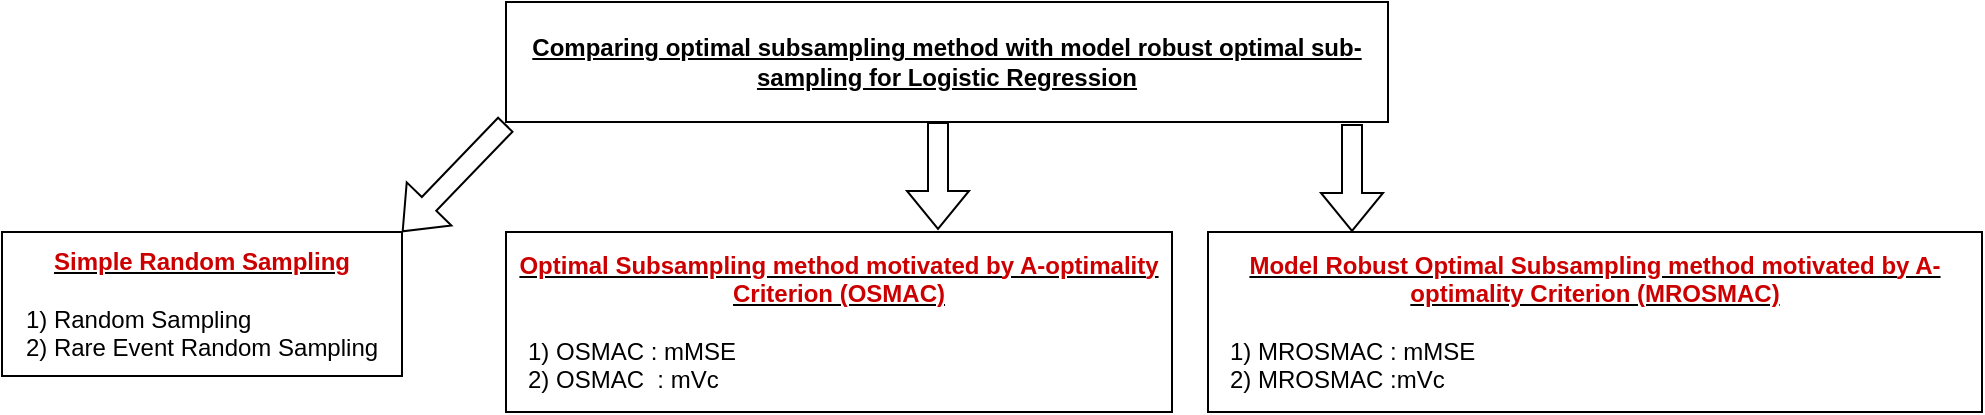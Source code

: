 <mxfile version="20.0.4" type="device"><diagram id="JbnJ6Xl9RPzDaS_A_YJM" name="Page-1"><mxGraphModel dx="1422" dy="758" grid="1" gridSize="9" guides="1" tooltips="1" connect="1" arrows="1" fold="1" page="1" pageScale="1" pageWidth="1100" pageHeight="850" math="0" shadow="0"><root><mxCell id="0"/><mxCell id="1" parent="0"/><mxCell id="grzmtZMT1teoKbauuGFN-1" value="&lt;div&gt;&lt;span&gt;&lt;u&gt;&lt;b&gt;&lt;font color=&quot;#cc0000&quot;&gt;Simple Random Sampling&lt;/font&gt;&lt;/b&gt;&lt;/u&gt;&lt;/span&gt;&lt;/div&gt;&lt;div&gt;&lt;span&gt;&lt;br&gt;&lt;/span&gt;&lt;/div&gt;&lt;div style=&quot;text-align: left&quot;&gt;&lt;span&gt;1) Random Sampling&lt;/span&gt;&lt;/div&gt;&lt;div style=&quot;text-align: left&quot;&gt;&lt;span&gt;2) Rare Event Random Sampling&lt;/span&gt;&lt;/div&gt;" style="rounded=0;whiteSpace=wrap;html=1;align=center;" parent="1" vertex="1"><mxGeometry x="36" y="135" width="200" height="72" as="geometry"/></mxCell><mxCell id="grzmtZMT1teoKbauuGFN-2" value="&lt;b&gt;&lt;u&gt;&lt;font color=&quot;#cc0000&quot;&gt;Optimal Subsampling method motivated by A-optimality Criterion (OSMAC)&lt;/font&gt;&lt;br&gt;&lt;/u&gt;&lt;/b&gt;&lt;br&gt;&lt;div style=&quot;text-align: justify&quot;&gt;&lt;span&gt;&amp;nbsp; &amp;nbsp;1) OSMAC : mMSE&lt;/span&gt;&lt;/div&gt;&lt;div style=&quot;text-align: justify&quot;&gt;&lt;span&gt;&amp;nbsp; &amp;nbsp;2) OSMAC&amp;nbsp; : mVc&lt;/span&gt;&lt;/div&gt;" style="rounded=0;whiteSpace=wrap;html=1;" parent="1" vertex="1"><mxGeometry x="288" y="135" width="333" height="90" as="geometry"/></mxCell><mxCell id="grzmtZMT1teoKbauuGFN-12" value="Comparing optimal subsampling method with model robust optimal sub-sampling for Logistic Regression" style="rounded=0;whiteSpace=wrap;html=1;fontStyle=5" parent="1" vertex="1"><mxGeometry x="288" y="20" width="441" height="60" as="geometry"/></mxCell><mxCell id="IzJ_pynHt_yujjXQePBs-1" value="&lt;b&gt;&lt;u&gt;&lt;font color=&quot;#cc0000&quot;&gt;Model Robust Optimal Subsampling method motivated by A-optimality Criterion (MROSMAC)&lt;/font&gt;&lt;br&gt;&lt;/u&gt;&lt;/b&gt;&lt;br&gt;&lt;div style=&quot;text-align: justify&quot;&gt;&lt;span&gt;&amp;nbsp; &amp;nbsp;1) MROSMAC : mMSE&lt;/span&gt;&lt;/div&gt;&lt;div style=&quot;text-align: justify&quot;&gt;&lt;span&gt;&amp;nbsp; &amp;nbsp;2) MROSMAC :mVc&lt;/span&gt;&lt;/div&gt;" style="rounded=0;whiteSpace=wrap;html=1;" parent="1" vertex="1"><mxGeometry x="639" y="135" width="387" height="90" as="geometry"/></mxCell><mxCell id="IzJ_pynHt_yujjXQePBs-2" value="" style="shape=flexArrow;endArrow=classic;html=1;rounded=0;fontFamily=Verdana;fontSize=13;fontColor=#0000FF;" parent="1" edge="1"><mxGeometry width="50" height="50" relative="1" as="geometry"><mxPoint x="504" y="80" as="sourcePoint"/><mxPoint x="504" y="134" as="targetPoint"/></mxGeometry></mxCell><mxCell id="IzJ_pynHt_yujjXQePBs-3" value="" style="shape=flexArrow;endArrow=classic;html=1;rounded=0;fontFamily=Verdana;fontSize=13;fontColor=#0000FF;" parent="1" edge="1"><mxGeometry width="50" height="50" relative="1" as="geometry"><mxPoint x="711" y="81" as="sourcePoint"/><mxPoint x="711" y="135" as="targetPoint"/></mxGeometry></mxCell><mxCell id="IzJ_pynHt_yujjXQePBs-4" value="" style="shape=flexArrow;endArrow=classic;html=1;rounded=0;fontFamily=Verdana;fontSize=13;fontColor=#0000FF;" parent="1" edge="1"><mxGeometry width="50" height="50" relative="1" as="geometry"><mxPoint x="288" y="81" as="sourcePoint"/><mxPoint x="236" y="135" as="targetPoint"/></mxGeometry></mxCell></root></mxGraphModel></diagram></mxfile>